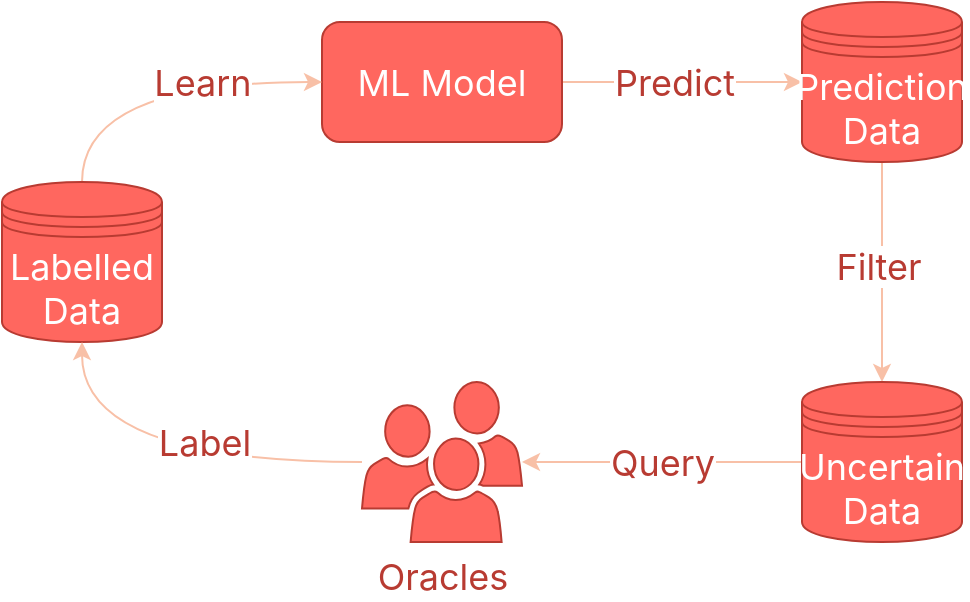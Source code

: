<mxfile>
    <diagram id="qSDN_Jdxk1-9vS5839MN" name="Page-1">
        <mxGraphModel dx="1008" dy="993" grid="1" gridSize="10" guides="1" tooltips="1" connect="1" arrows="1" fold="1" page="1" pageScale="1" pageWidth="583" pageHeight="413" math="0" shadow="0">
            <root>
                <mxCell id="0"/>
                <mxCell id="1" parent="0"/>
                <mxCell id="6" style="edgeStyle=orthogonalEdgeStyle;curved=1;html=1;fontFamily=inter;fontSource=https%3A%2F%2Ffonts.googleapis.com%2Fcss%3Ffamily%3Dinter;fontSize=18;strokeColor=#F8C0A7;" parent="1" source="6g5qlOxeHb8Cri41P2cF-1" target="5" edge="1">
                    <mxGeometry relative="1" as="geometry"/>
                </mxCell>
                <mxCell id="18" value="&lt;font face=&quot;inter&quot; data-font-src=&quot;https://fonts.googleapis.com/css?family=inter&quot; style=&quot;font-size: 18px&quot; color=&quot;#b83b32&quot;&gt;Predict&lt;/font&gt;" style="edgeLabel;html=1;align=center;verticalAlign=middle;resizable=0;points=[];" vertex="1" connectable="0" parent="6">
                    <mxGeometry x="-0.067" y="-2" relative="1" as="geometry">
                        <mxPoint y="-2" as="offset"/>
                    </mxGeometry>
                </mxCell>
                <mxCell id="6g5qlOxeHb8Cri41P2cF-1" value="&lt;span style=&quot;background-color: rgb(255 , 103 , 95)&quot;&gt;&lt;font style=&quot;font-size: 18px&quot; color=&quot;#ffffff&quot; data-font-src=&quot;https://fonts.googleapis.com/css?family=inter&quot; face=&quot;inter&quot;&gt;ML Model&lt;/font&gt;&lt;/span&gt;" style="rounded=1;whiteSpace=wrap;html=1;fillColor=#FF675F;fontColor=#333333;strokeColor=#B83B32;strokeWidth=1;" parent="1" vertex="1">
                    <mxGeometry x="200" y="80" width="120" height="60" as="geometry"/>
                </mxCell>
                <mxCell id="4" style="edgeStyle=orthogonalEdgeStyle;html=1;exitX=0.5;exitY=0;exitDx=0;exitDy=0;entryX=0;entryY=0.5;entryDx=0;entryDy=0;fontFamily=inter;fontSource=https%3A%2F%2Ffonts.googleapis.com%2Fcss%3Ffamily%3Dinter;fontSize=18;strokeColor=#F8C0A7;curved=1;" parent="1" source="3" target="6g5qlOxeHb8Cri41P2cF-1" edge="1">
                    <mxGeometry relative="1" as="geometry"/>
                </mxCell>
                <mxCell id="19" value="&lt;font face=&quot;inter&quot; data-font-src=&quot;https://fonts.googleapis.com/css?family=inter&quot; style=&quot;font-size: 18px&quot; color=&quot;#b83b32&quot;&gt;Learn&lt;/font&gt;" style="edgeLabel;html=1;align=center;verticalAlign=middle;resizable=0;points=[];" vertex="1" connectable="0" parent="4">
                    <mxGeometry x="0.106" y="-9" relative="1" as="geometry">
                        <mxPoint x="16" y="-9" as="offset"/>
                    </mxGeometry>
                </mxCell>
                <mxCell id="3" value="&lt;font face=&quot;inter&quot; data-font-src=&quot;https://fonts.googleapis.com/css?family=inter&quot; style=&quot;font-size: 18px&quot; color=&quot;#ffffff&quot;&gt;Labelled&lt;br&gt;Data&lt;/font&gt;" style="shape=datastore;whiteSpace=wrap;html=1;fillColor=#FF675F;strokeColor=#B83B32;" parent="1" vertex="1">
                    <mxGeometry x="40" y="160" width="80" height="80" as="geometry"/>
                </mxCell>
                <mxCell id="8" value="" style="edgeStyle=orthogonalEdgeStyle;curved=1;html=1;fontFamily=inter;fontSource=https%3A%2F%2Ffonts.googleapis.com%2Fcss%3Ffamily%3Dinter;fontSize=18;strokeColor=#F8C0A7;" parent="1" source="5" target="7" edge="1">
                    <mxGeometry relative="1" as="geometry"/>
                </mxCell>
                <mxCell id="16" value="&lt;font face=&quot;inter&quot; data-font-src=&quot;https://fonts.googleapis.com/css?family=inter&quot; style=&quot;font-size: 18px&quot; color=&quot;#b83b32&quot;&gt;Filter&lt;/font&gt;" style="edgeLabel;html=1;align=center;verticalAlign=middle;resizable=0;points=[];" vertex="1" connectable="0" parent="8">
                    <mxGeometry x="-0.054" y="-2" relative="1" as="geometry">
                        <mxPoint as="offset"/>
                    </mxGeometry>
                </mxCell>
                <mxCell id="5" value="&lt;font style=&quot;font-size: 18px&quot; face=&quot;inter&quot; data-font-src=&quot;https://fonts.googleapis.com/css?family=inter&quot; color=&quot;#ffffff&quot;&gt;&lt;font data-font-src=&quot;https://fonts.googleapis.com/css?family=inter&quot; style=&quot;font-size: 18px&quot;&gt;Prediction&lt;br&gt;&lt;/font&gt;Data&lt;/font&gt;" style="shape=datastore;whiteSpace=wrap;html=1;fillColor=#FF675F;strokeColor=#B83B32;" parent="1" vertex="1">
                    <mxGeometry x="440" y="70" width="80" height="80" as="geometry"/>
                </mxCell>
                <mxCell id="10" style="edgeStyle=orthogonalEdgeStyle;curved=1;html=1;fontFamily=inter;fontSource=https%3A%2F%2Ffonts.googleapis.com%2Fcss%3Ffamily%3Dinter;fontSize=18;strokeColor=#F8C0A7;" parent="1" source="7" target="9" edge="1">
                    <mxGeometry relative="1" as="geometry"/>
                </mxCell>
                <mxCell id="17" value="&lt;font style=&quot;font-size: 18px&quot; color=&quot;#b83b32&quot; face=&quot;inter&quot; data-font-src=&quot;https://fonts.googleapis.com/css?family=inter&quot;&gt;Query&lt;/font&gt;" style="edgeLabel;html=1;align=center;verticalAlign=middle;resizable=0;points=[];" vertex="1" connectable="0" parent="10">
                    <mxGeometry x="-0.029" y="2" relative="1" as="geometry">
                        <mxPoint x="-2" y="-2" as="offset"/>
                    </mxGeometry>
                </mxCell>
                <mxCell id="7" value="&lt;font face=&quot;inter&quot; color=&quot;#ffffff&quot;&gt;&lt;span style=&quot;font-size: 18px&quot;&gt;Uncertain Data&lt;/span&gt;&lt;/font&gt;" style="shape=datastore;whiteSpace=wrap;html=1;fillColor=#FF675F;strokeColor=#B83B32;" parent="1" vertex="1">
                    <mxGeometry x="440" y="260" width="80" height="80" as="geometry"/>
                </mxCell>
                <mxCell id="11" style="edgeStyle=orthogonalEdgeStyle;curved=1;html=1;entryX=0.5;entryY=1;entryDx=0;entryDy=0;fontFamily=inter;fontSource=https%3A%2F%2Ffonts.googleapis.com%2Fcss%3Ffamily%3Dinter;fontSize=18;strokeColor=#F8C0A7;" parent="1" source="9" target="3" edge="1">
                    <mxGeometry relative="1" as="geometry"/>
                </mxCell>
                <mxCell id="14" value="&lt;font face=&quot;inter&quot; data-font-src=&quot;https://fonts.googleapis.com/css?family=inter&quot; style=&quot;font-size: 18px&quot; color=&quot;#b83b32&quot;&gt;Label&lt;/font&gt;" style="edgeLabel;html=1;align=center;verticalAlign=middle;resizable=0;points=[];fontColor=#FFFFFF;" parent="11" vertex="1" connectable="0">
                    <mxGeometry x="-0.285" y="-3" relative="1" as="geometry">
                        <mxPoint x="-8" y="-7" as="offset"/>
                    </mxGeometry>
                </mxCell>
                <mxCell id="9" value="&lt;font color=&quot;#b83b32&quot;&gt;Oracles&lt;/font&gt;" style="sketch=0;pointerEvents=1;shadow=0;dashed=0;html=1;strokeColor=#B83B32;labelPosition=center;verticalLabelPosition=bottom;verticalAlign=top;outlineConnect=0;align=center;shape=mxgraph.office.users.users;fillColor=#FF675F;fontFamily=inter;fontSource=https%3A%2F%2Ffonts.googleapis.com%2Fcss%3Ffamily%3Dinter;fontSize=18;" parent="1" vertex="1">
                    <mxGeometry x="220" y="260" width="80" height="80" as="geometry"/>
                </mxCell>
            </root>
        </mxGraphModel>
    </diagram>
</mxfile>